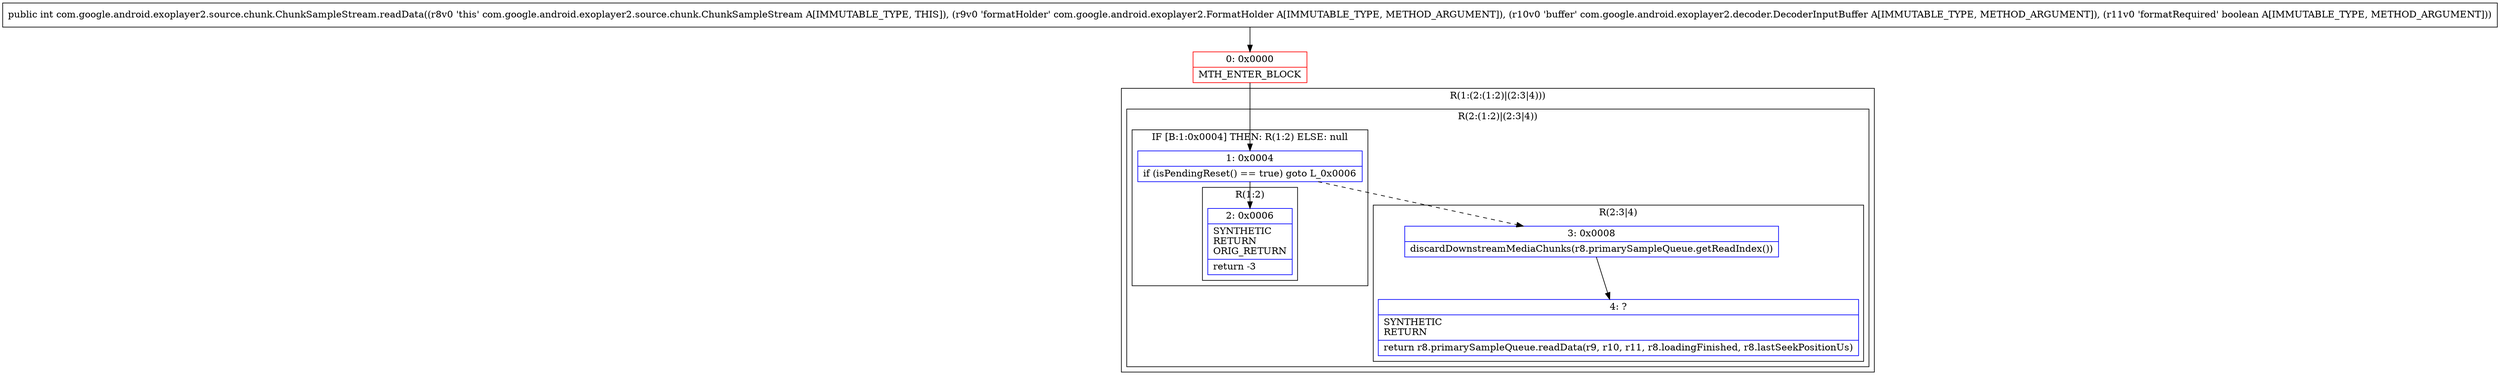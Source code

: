 digraph "CFG forcom.google.android.exoplayer2.source.chunk.ChunkSampleStream.readData(Lcom\/google\/android\/exoplayer2\/FormatHolder;Lcom\/google\/android\/exoplayer2\/decoder\/DecoderInputBuffer;Z)I" {
subgraph cluster_Region_786974314 {
label = "R(1:(2:(1:2)|(2:3|4)))";
node [shape=record,color=blue];
subgraph cluster_Region_1635571720 {
label = "R(2:(1:2)|(2:3|4))";
node [shape=record,color=blue];
subgraph cluster_IfRegion_1810460117 {
label = "IF [B:1:0x0004] THEN: R(1:2) ELSE: null";
node [shape=record,color=blue];
Node_1 [shape=record,label="{1\:\ 0x0004|if (isPendingReset() == true) goto L_0x0006\l}"];
subgraph cluster_Region_637653185 {
label = "R(1:2)";
node [shape=record,color=blue];
Node_2 [shape=record,label="{2\:\ 0x0006|SYNTHETIC\lRETURN\lORIG_RETURN\l|return \-3\l}"];
}
}
subgraph cluster_Region_1253443965 {
label = "R(2:3|4)";
node [shape=record,color=blue];
Node_3 [shape=record,label="{3\:\ 0x0008|discardDownstreamMediaChunks(r8.primarySampleQueue.getReadIndex())\l}"];
Node_4 [shape=record,label="{4\:\ ?|SYNTHETIC\lRETURN\l|return r8.primarySampleQueue.readData(r9, r10, r11, r8.loadingFinished, r8.lastSeekPositionUs)\l}"];
}
}
}
Node_0 [shape=record,color=red,label="{0\:\ 0x0000|MTH_ENTER_BLOCK\l}"];
MethodNode[shape=record,label="{public int com.google.android.exoplayer2.source.chunk.ChunkSampleStream.readData((r8v0 'this' com.google.android.exoplayer2.source.chunk.ChunkSampleStream A[IMMUTABLE_TYPE, THIS]), (r9v0 'formatHolder' com.google.android.exoplayer2.FormatHolder A[IMMUTABLE_TYPE, METHOD_ARGUMENT]), (r10v0 'buffer' com.google.android.exoplayer2.decoder.DecoderInputBuffer A[IMMUTABLE_TYPE, METHOD_ARGUMENT]), (r11v0 'formatRequired' boolean A[IMMUTABLE_TYPE, METHOD_ARGUMENT])) }"];
MethodNode -> Node_0;
Node_1 -> Node_2;
Node_1 -> Node_3[style=dashed];
Node_3 -> Node_4;
Node_0 -> Node_1;
}

